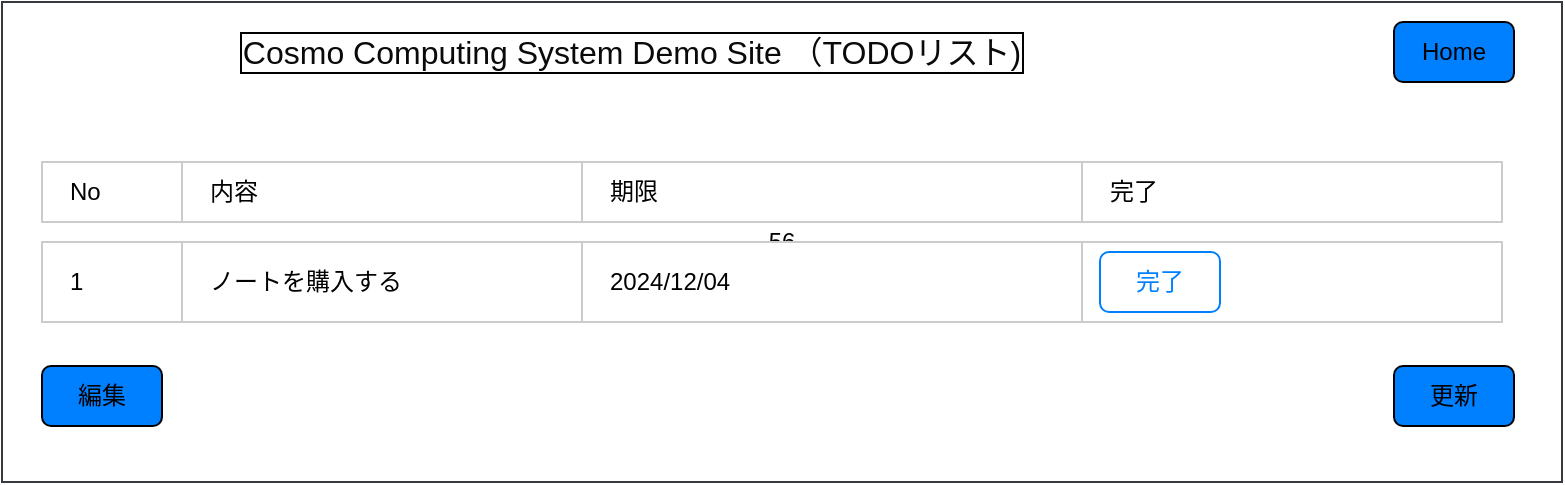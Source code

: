 <mxfile>
    <diagram id="WkBjb4pW22fDtr13lLDv" name="ページ1">
        <mxGraphModel dx="1124" dy="658" grid="1" gridSize="10" guides="1" tooltips="1" connect="1" arrows="1" fold="1" page="1" pageScale="1" pageWidth="827" pageHeight="1169" math="0" shadow="0">
            <root>
                <mxCell id="0"/>
                <mxCell id="1" parent="0"/>
                <mxCell id="7" value="56" style="rounded=0;whiteSpace=wrap;html=1;fillColor=#FFFFFF;strokeColor=#36393d;" parent="1" vertex="1">
                    <mxGeometry x="20" y="30" width="780" height="240" as="geometry"/>
                </mxCell>
                <mxCell id="6" value="　No" style="rounded=0;whiteSpace=wrap;html=1;align=left;strokeColor=#CCCCCC;fillColor=#FFFFFF;fontColor=#000000;" parent="1" vertex="1">
                    <mxGeometry x="40" y="110" width="70" height="30" as="geometry"/>
                </mxCell>
                <mxCell id="8" value="Home" style="rounded=1;whiteSpace=wrap;html=1;fillColor=#007FFF;" parent="1" vertex="1">
                    <mxGeometry x="716" y="40" width="60" height="30" as="geometry"/>
                </mxCell>
                <mxCell id="9" value="　内容" style="rounded=0;whiteSpace=wrap;html=1;align=left;strokeColor=#CCCCCC;fontColor=#000000;fillColor=#FFFFFF;" parent="1" vertex="1">
                    <mxGeometry x="110" y="110" width="200" height="30" as="geometry"/>
                </mxCell>
                <mxCell id="10" value="　期限" style="rounded=0;whiteSpace=wrap;html=1;align=left;fillColor=#FFFFFF;fontColor=#000000;strokeColor=#CCCCCC;" parent="1" vertex="1">
                    <mxGeometry x="310" y="110" width="250" height="30" as="geometry"/>
                </mxCell>
                <mxCell id="11" value="　完了" style="rounded=0;whiteSpace=wrap;html=1;align=left;fillColor=#FFFFFF;fontColor=#000000;strokeColor=#CCCCCC;" parent="1" vertex="1">
                    <mxGeometry x="560" y="110" width="210" height="30" as="geometry"/>
                </mxCell>
                <mxCell id="12" value="　1" style="rounded=0;whiteSpace=wrap;html=1;align=left;fillColor=#FFFFFF;fontColor=#000000;strokeColor=#CCCCCC;" parent="1" vertex="1">
                    <mxGeometry x="40" y="150" width="70" height="40" as="geometry"/>
                </mxCell>
                <mxCell id="13" value="　ノートを購入する" style="rounded=0;whiteSpace=wrap;html=1;align=left;fillColor=#FFFFFF;fontColor=#000000;strokeColor=#CCCCCC;" parent="1" vertex="1">
                    <mxGeometry x="110" y="150" width="200" height="40" as="geometry"/>
                </mxCell>
                <mxCell id="14" value="　2024/12/04" style="rounded=0;whiteSpace=wrap;html=1;align=left;fillColor=#FFFFFF;fontColor=#000000;strokeColor=#CCCCCC;" parent="1" vertex="1">
                    <mxGeometry x="310" y="150" width="250" height="40" as="geometry"/>
                </mxCell>
                <mxCell id="15" value="" style="rounded=0;whiteSpace=wrap;html=1;align=left;fillColor=#FFFFFF;fontColor=#000000;strokeColor=#CCCCCC;" parent="1" vertex="1">
                    <mxGeometry x="560" y="150" width="210" height="40" as="geometry"/>
                </mxCell>
                <mxCell id="16" value="完了" style="rounded=1;whiteSpace=wrap;html=1;strokeColor=#007FFF;fillColor=#FFFFFF;fontColor=#007FFF;" parent="1" vertex="1">
                    <mxGeometry x="569" y="155" width="60" height="30" as="geometry"/>
                </mxCell>
                <mxCell id="17" value="編集" style="rounded=1;whiteSpace=wrap;html=1;fillColor=#007FFF;" parent="1" vertex="1">
                    <mxGeometry x="40" y="212" width="60" height="30" as="geometry"/>
                </mxCell>
                <mxCell id="18" value="更新" style="rounded=1;whiteSpace=wrap;html=1;fillColor=#007FFF;" parent="1" vertex="1">
                    <mxGeometry x="716" y="212" width="60" height="30" as="geometry"/>
                </mxCell>
                <mxCell id="21" value="Cosmo Computing System Demo Site （TODOリスト)" style="text;html=1;strokeColor=none;fillColor=none;align=center;verticalAlign=middle;whiteSpace=wrap;rounded=0;fontSize=16;labelBorderColor=default;fontColor=#0a0a0a;strokeWidth=0;" parent="1" vertex="1">
                    <mxGeometry x="120" y="40" width="430" height="30" as="geometry"/>
                </mxCell>
            </root>
        </mxGraphModel>
    </diagram>
</mxfile>
